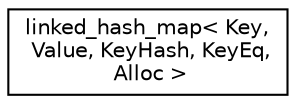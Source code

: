digraph "Graphical Class Hierarchy"
{
 // LATEX_PDF_SIZE
  edge [fontname="Helvetica",fontsize="10",labelfontname="Helvetica",labelfontsize="10"];
  node [fontname="Helvetica",fontsize="10",shape=record];
  rankdir="LR";
  Node0 [label="linked_hash_map\< Key,\l Value, KeyHash, KeyEq,\l Alloc \>",height=0.2,width=0.4,color="black", fillcolor="white", style="filled",URL="$classgtl_1_1linked__hash__map.html",tooltip=" "];
}

